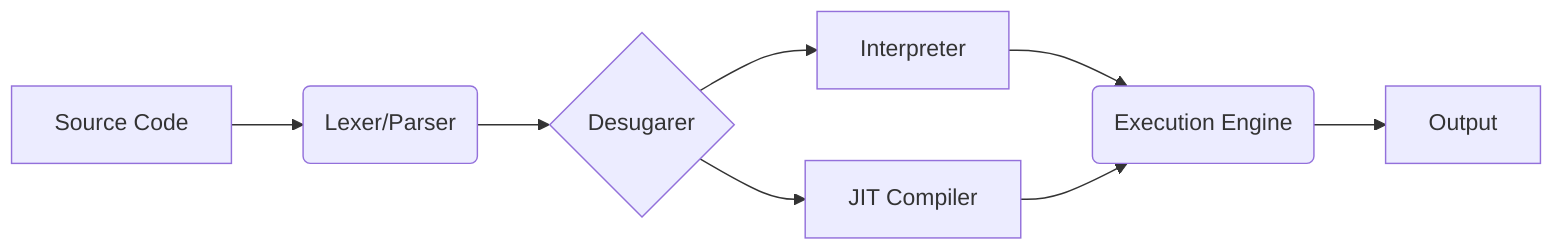 graph LR
A[Source Code] --> B(Lexer/Parser);
B --> C{Desugarer};
C --> D[Interpreter];
C --> E[JIT Compiler];
D --> F(Execution Engine);
E --> F;
F --> G[Output];